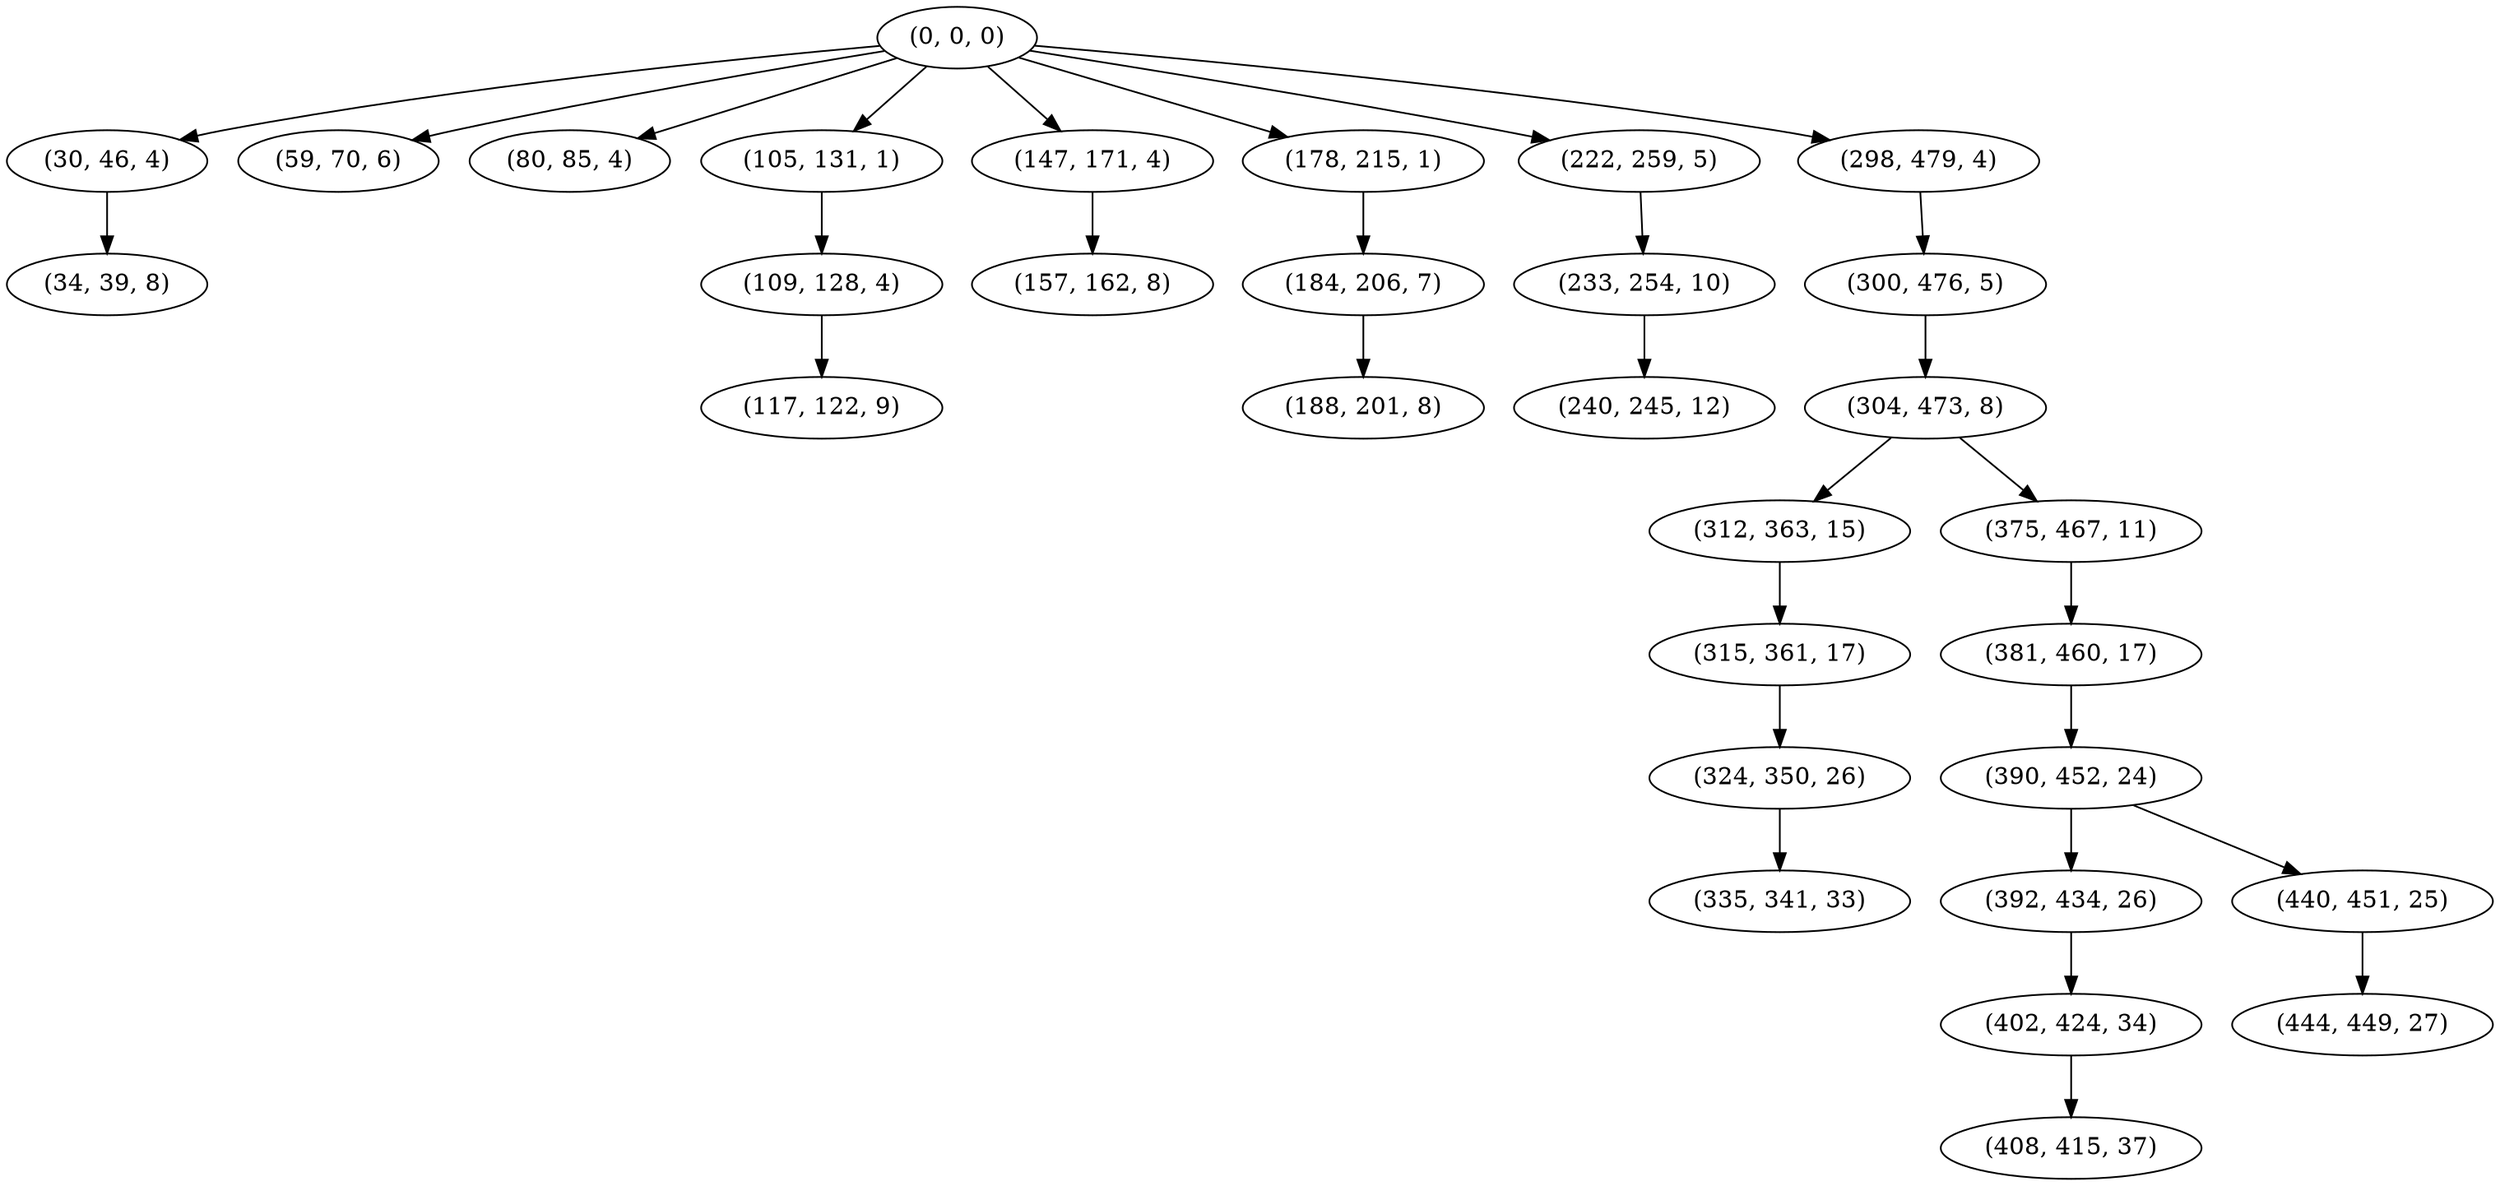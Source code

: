 digraph tree {
    "(0, 0, 0)";
    "(30, 46, 4)";
    "(34, 39, 8)";
    "(59, 70, 6)";
    "(80, 85, 4)";
    "(105, 131, 1)";
    "(109, 128, 4)";
    "(117, 122, 9)";
    "(147, 171, 4)";
    "(157, 162, 8)";
    "(178, 215, 1)";
    "(184, 206, 7)";
    "(188, 201, 8)";
    "(222, 259, 5)";
    "(233, 254, 10)";
    "(240, 245, 12)";
    "(298, 479, 4)";
    "(300, 476, 5)";
    "(304, 473, 8)";
    "(312, 363, 15)";
    "(315, 361, 17)";
    "(324, 350, 26)";
    "(335, 341, 33)";
    "(375, 467, 11)";
    "(381, 460, 17)";
    "(390, 452, 24)";
    "(392, 434, 26)";
    "(402, 424, 34)";
    "(408, 415, 37)";
    "(440, 451, 25)";
    "(444, 449, 27)";
    "(0, 0, 0)" -> "(30, 46, 4)";
    "(0, 0, 0)" -> "(59, 70, 6)";
    "(0, 0, 0)" -> "(80, 85, 4)";
    "(0, 0, 0)" -> "(105, 131, 1)";
    "(0, 0, 0)" -> "(147, 171, 4)";
    "(0, 0, 0)" -> "(178, 215, 1)";
    "(0, 0, 0)" -> "(222, 259, 5)";
    "(0, 0, 0)" -> "(298, 479, 4)";
    "(30, 46, 4)" -> "(34, 39, 8)";
    "(105, 131, 1)" -> "(109, 128, 4)";
    "(109, 128, 4)" -> "(117, 122, 9)";
    "(147, 171, 4)" -> "(157, 162, 8)";
    "(178, 215, 1)" -> "(184, 206, 7)";
    "(184, 206, 7)" -> "(188, 201, 8)";
    "(222, 259, 5)" -> "(233, 254, 10)";
    "(233, 254, 10)" -> "(240, 245, 12)";
    "(298, 479, 4)" -> "(300, 476, 5)";
    "(300, 476, 5)" -> "(304, 473, 8)";
    "(304, 473, 8)" -> "(312, 363, 15)";
    "(304, 473, 8)" -> "(375, 467, 11)";
    "(312, 363, 15)" -> "(315, 361, 17)";
    "(315, 361, 17)" -> "(324, 350, 26)";
    "(324, 350, 26)" -> "(335, 341, 33)";
    "(375, 467, 11)" -> "(381, 460, 17)";
    "(381, 460, 17)" -> "(390, 452, 24)";
    "(390, 452, 24)" -> "(392, 434, 26)";
    "(390, 452, 24)" -> "(440, 451, 25)";
    "(392, 434, 26)" -> "(402, 424, 34)";
    "(402, 424, 34)" -> "(408, 415, 37)";
    "(440, 451, 25)" -> "(444, 449, 27)";
}
